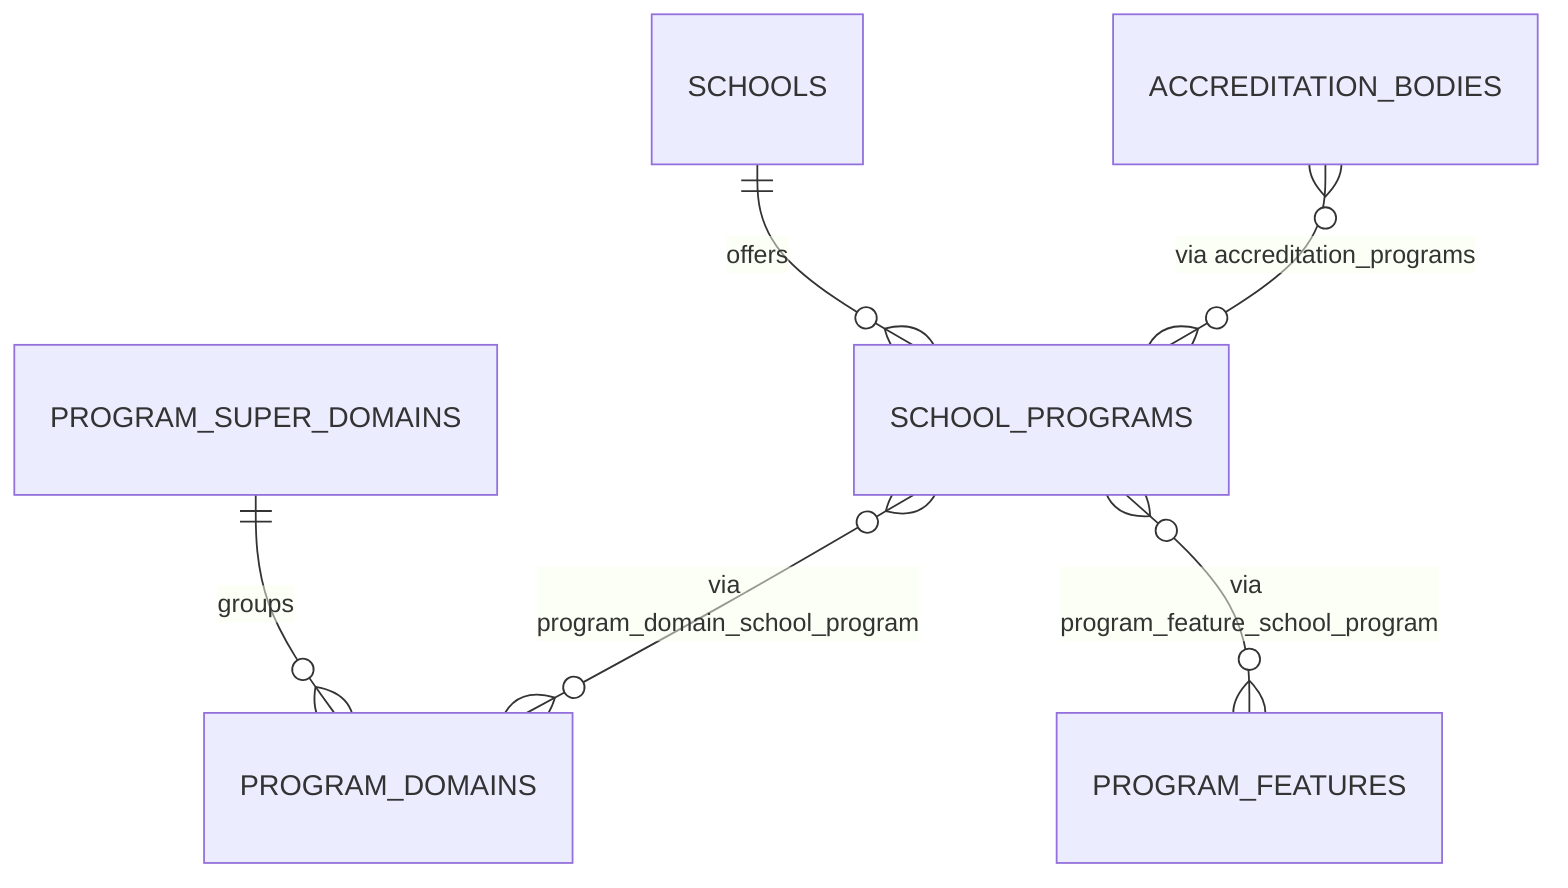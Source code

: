 erDiagram
  SCHOOLS ||--o{ SCHOOL_PROGRAMS : offers
  PROGRAM_SUPER_DOMAINS ||--o{ PROGRAM_DOMAINS : groups
  SCHOOL_PROGRAMS }o--o{ PROGRAM_DOMAINS : "via program_domain_school_program"
  SCHOOL_PROGRAMS }o--o{ PROGRAM_FEATURES : "via program_feature_school_program"
  ACCREDITATION_BODIES }o--o{ SCHOOL_PROGRAMS : "via accreditation_programs"